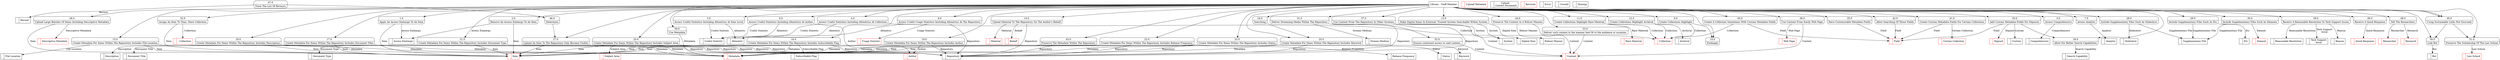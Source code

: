 digraph dfd2{ 
node[shape=record]
200 [label="<f0>  |<f1> Access Embargo " ];
201 [label="<f0>  |<f1> Item " color=red];
202 [label="<f0>  |<f1> Analytic " ];
203 [label="<f0>  |<f1> Useful Statistic " ];
204 [label="<f0>  |<f1> Comprehensive " ];
205 [label="<f0>  |<f1> Altmetric " ];
206 [label="<f0>  |<f1> Collection " color=red];
207 [label="<f0>  |<f1> Repository " ];
208 [label="<f0>  |<f1> Author " color=red];
209 [label="<f0>  |<f1> Rare Material " color=red];
210 [label="<f0>  |<f1> Archival " ];
211 [label="<f0>  |<f1> System " ];
212 [label="<f0>  |<f1> Digital Item " ];
213 [label="<f0>  |<f1> Material " color=red];
214 [label="<f0>  |<f1> Behalf " color=red];
215 [label="<f0>  |<f1> Metadata " color=red];
216 [label="<f0>  |<f1> Description " ];
217 [label="<f0>  |<f1> Subscribable Flag " ];
218 [label="<f0>  |<f1> Document Title " ];
219 [label="<f0>  |<f1> Subject Area " color=red];
220 [label="<f0>  |<f1> Keyword " ];
221 [label="<f0>  |<f1> Document Type " ];
222 [label="<f0>  |<f1> Release Frequency " ];
223 [label="<f0>  |<f1> Status " ];
224 [label="<f0>  |<f1> File Location " ];
225 [label="<f0>  |<f1> Descriptive Metadata " color=red];
226 [label="<f0>  |<f1> Etc " ];
227 [label="<f0>  |<f1> Supplementary File " ];
228 [label="<f0>  |<f1> Slideshow " ];
229 [label="<f0>  |<f1> Dataset " color=red];
230 [label="<f0>  |<f1> Stream Medium " ];
231 [label="<f0>  |<f1> , Collection " color=red];
232 [label="<f0>  |<f1> Deposit " color=red];
233 [label="<f0>  |<f1> Content " color=red];
234 [label="<f0>  |<f1> Web Page " color=red];
235 [label="<f0>  |<f1> Upload Metadata " color=red];
236 [label="<f0>  |<f1> Upload ,\nCorrect Document " ];
237 [label="<f0>  |<f1> Revision " color=red];
238 [label="<f0>  |<f1> Reason " ];
239 [label="<f0>  |<f1> Error " ];
240 [label="<f0>  |<f1> Quick Response " color=red];
241 [label="<f0>  |<f1> Reasonable Resolution " ];
242 [label="<f0>  |<f1> Certain Collection " color=red];
243 [label="<f0>  |<f1> Field " color=red];
244 [label="<f0>  |<f1> Robust Manner " ];
245 [label="<f0>  |<f1> Revisor " ];
246 [label="<f0>  |<f1> Cornell " ];
247 [label="<f0>  |<f1> Researcher " color=red];
248 [label="<f0>  |<f1> Sharing " ];
249 [label="<f0>  |<f1> Research " color=red];
250 [label="<f0>  |<f1> Rot " ];
251 [label="<f0>  |<f1> Law School " color=red];
252 [label="<f0>  |<f1> Usage Statistic " color=red];
253 [label="<f0>  |<f1> Search Capability " ];
254 [label="<f0>  |<f1> Tech Support\nIssue " ];
255 [label="<f0>  |<f1> Custom " ];
256 [label="Library , Staff Member" shape=box];
257 [label="{<f0> 1.0|<f1> Apply An Access Embargo To An Item }" shape=Mrecord];
258 [label="{<f0> 2.0|<f1> Remove An Access Embargo To An Item }" shape=Mrecord];
259 [label="{<f0> 3.0|<f1> Access Useful Statistics Including Altmetrics At Item Level }" shape=Mrecord];
260 [label="{<f0> 4.0|<f1> Access Useful Statistics Including Altmetrics At Collection }" shape=Mrecord];
261 [label="{<f0> 5.0|<f1> Access Comprehensive }" shape=Mrecord];
262 [label="{<f0> 6.0|<f1> Access Useful Statistics Including Altmetrics At Author }" shape=Mrecord];
263 [label="{<f0> 7.0|<f1> Access Analytic }" shape=Mrecord];
264 [label="{<f0> 8.0|<f1> Access Useful Usage Statistics Including Altmetrics At The Repository }" shape=Mrecord];
265 [label="{<f0> 9.0|<f1> Create Collections Highlight }" shape=Mrecord];
266 [label="{<f0> 10.0|<f1> Endanger }" shape=Mrecord];
267 [label="{<f0> 11.0|<f1> Create Collections Highlight Rare Material }" shape=Mrecord];
268 [label="{<f0> 12.0|<f1> Create Collections Highlight Archival }" shape=Mrecord];
269 [label="{<f0> 13.0|<f1> Make Digital Items In External, Trusted System Searchable Within System }" shape=Mrecord];
270 [label="{<f0> 14.0|<f1> Upload Material To The Repository On The Author's Behalf }" shape=Mrecord];
271 [label="{<f0> 15.0|<f1> Create Metadata For Items Within The Repository Includes File Location }" shape=Mrecord];
272 [label="{<f0> 16.0|<f1> Create Metadata For Items Within The Repository Includes Subscribable Flag }" shape=Mrecord];
273 [label="{<f0> 17.0|<f1> Create Metadata For Items Within The Repository Includes Document Title }" shape=Mrecord];
274 [label="{<f0> 18.0|<f1> Create Metadata For Items Within The Repository Includes Description }" shape=Mrecord];
275 [label="{<f0> 19.0|<f1> Create Metadata For Items Within The Repository Includes Author }" shape=Mrecord];
276 [label="{<f0> 20.0|<f1> Create Metadata For Items Within The Repository Includes Subject Area }" shape=Mrecord];
277 [label="{<f0> 21.0|<f1> Create Metadata For Items Within The Repository Includes Document Type }" shape=Mrecord];
278 [label="{<f0> 22.0|<f1> Create Metadata For Items Within The Repository Includes Release Frequency }" shape=Mrecord];
279 [label="{<f0> 23.0|<f1> Create Metadata For Items Within The Repository Includes Status }" shape=Mrecord];
280 [label="{<f0> 24.0|<f1> Searching }" shape=Mrecord];
281 [label="{<f0> 25.0|<f1> Create Metadata For Items Within The Repository Includes Keyword }" shape=Mrecord];
282 [label="{<f0> 26.0|<f1> Upload Large Batches Of Items Including Descriptive Metadata }" shape=Mrecord];
283 [label="{<f0> 27.0|<f1> Upload An Item To The Repository Only Become Visible }" shape=Mrecord];
284 [label="{<f0> 28.0|<f1> Include Supplementary Files Such As Slideshow }" shape=Mrecord];
285 [label="{<f0> 29.0|<f1> Include Supplementary Files Such As Etc }" shape=Mrecord];
286 [label="{<f0> 30.0|<f1> Include Supplementary Files Such As Datasets }" shape=Mrecord];
287 [label="{<f0> 31.0|<f1> Deliver Streaming Media Within The Repository }" shape=Mrecord];
288 [label="{<f0> 32.0|<f1> Assign An Item To Than, More Collection }" shape=Mrecord];
289 [label="{<f0> 33.0|<f1> Add Custom Metadata Fields For Deposits }" shape=Mrecord];
290 [label="{<f0> 34.0|<f1> Allow For Better Search Capabilities }" shape=Mrecord];
291 [label="{<f0> 35.0|<f1> Have Customizable Metadata Fields }" shape=Mrecord];
292 [label="{<f0> 36.0|<f1> Use Metadata }" shape=Mrecord];
293 [label="{<f0> 37.0|<f1> Use Content From The Repository In Other Systems }" shape=Mrecord];
294 [label="{<f0> 38.0|<f1> Use Content From Easily Web Page }" shape=Mrecord];
295 [label="{<f0> 39.0|<f1> Receive A Reasonable Resolution To Tech Support Issues }" shape=Mrecord];
296 [label="{<f0> 40.0|<f1> Receive A Quick Response }" shape=Mrecord];
297 [label="{<f0> 41.0|<f1> Create Custom Metadata Fields For Certain Collections }" shape=Mrecord];
298 [label="{<f0> 42.0|<f1> Allow Searching Of Those Fields }" shape=Mrecord];
299 [label="{<f0> 43.0|<f1> Preserve The Metadata Within The Repository }" shape=Mrecord];
300 [label="{<f0> 44.0|<f1> Preserve The Content In A Robust Manner }" shape=Mrecord];
301 [label="{<f0> 45.0|<f1> Create A Collection Sometimes With Custom Metadata Fields }" shape=Mrecord];
302 [label="{<f0> 46.0|<f1> Determine }" shape=Mrecord];
303 [label="{<f0> 47.0|<f1> Trace The List Of Revisors }" shape=Mrecord];
304 [label="{<f0> 48.0|<f1> Tell The Researchers }" shape=Mrecord];
305 [label="{<f0> 49.0|<f1> Using Sustainable Links Not Succumb }" shape=Mrecord];
306 [label="{<f0> 50.0|<f1> Link Rot }" shape=Mrecord];
307 [label="{<f0> 51.0|<f1> Preserve The Scholarship Of The Law School }" shape=Mrecord];
52 [label="{<f0> 52.0|<f1> Ensure continued access to said content. }" shape=Mrecord];
287 -> 52
52 -> 233  [label="Content"]
53 [label="{<f0> 53.0|<f1> Deliver such content in the manner best fit to the audience or occasion. }" shape=Mrecord];
256 -> 53
53 -> 233  [label="Content"]
256 -> 257
256 -> 258
256 -> 259
256 -> 260
256 -> 261
256 -> 262
256 -> 263
256 -> 264
256 -> 265
256 -> 266
256 -> 267
256 -> 268
256 -> 269
256 -> 270
256 -> 271
256 -> 272
256 -> 273
256 -> 274
256 -> 275
256 -> 276
256 -> 277
256 -> 278
256 -> 279
256 -> 280
256 -> 281
256 -> 282
256 -> 283
256 -> 284
256 -> 285
256 -> 286
256 -> 287
256 -> 288
256 -> 289
256 -> 290
256 -> 291
256 -> 292
256 -> 293
256 -> 294
256 -> 295
256 -> 296
256 -> 297
256 -> 298
256 -> 299
256 -> 300
256 -> 301
256 -> 304
256 -> 305
256 -> 305
256 -> 306
256 -> 307
257 -> 200 [label="Access Embargo"]
257 -> 201 [label="Item"]
258 -> 200 [label="Access Embargo"]
258 -> 201 [label="Item"]
259 -> 203 [label="Useful Statistic"]
259 -> 205 [label="Altmetric"]
260 -> 206 [label="Collection"]
260 -> 203 [label="Useful Statistic"]
260 -> 205 [label="Altmetric"]
261 -> 204 [label="Comprehensive"]
262 -> 208 [label="Author"]
262 -> 203 [label="Useful Statistic"]
262 -> 205 [label="Altmetric"]
263 -> 202 [label="Analytic"]
264 -> 252 [label="Usage Statistic"]
264 -> 205 [label="Altmetric"]
264 -> 207 [label="Repository"]
265 -> 266
265 -> 206 [label="Collection"]
267 -> 209 [label="Rare Material"]
267 -> 206 [label="Collection"]
268 -> 210 [label="Archival"]
268 -> 206 [label="Collection"]
269 -> 212 [label="Digital Item"]
269 -> 211 [label="System"]
270 -> 213 [label="Material"]
270 -> 214 [label="Behalf"]
270 -> 207 [label="Repository"]
271 -> 224 [label="File Location"]
271 -> 201 [label="Item"]
271 -> 207 [label="Repository"]
271 -> 215 [label="Metadata"]
272 -> 217 [label="Subscribable Flag"]
272 -> 201 [label="Item"]
272 -> 207 [label="Repository"]
272 -> 215 [label="Metadata"]
273 -> 215 [label="Metadata"]
273 -> 218 [label="Document Title"]
273 -> 201 [label="Item"]
273 -> 207 [label="Repository"]
274 -> 216 [label="Description"]
274 -> 201 [label="Item"]
274 -> 207 [label="Repository"]
274 -> 215 [label="Metadata"]
275 -> 208 [label="Author"]
275 -> 201 [label="Item"]
275 -> 207 [label="Repository"]
275 -> 215 [label="Metadata"]
276 -> 219 [label="Subject Area"]
276 -> 201 [label="Item"]
276 -> 207 [label="Repository"]
276 -> 215 [label="Metadata"]
277 -> 221 [label="Document Type"]
277 -> 201 [label="Item"]
277 -> 207 [label="Repository"]
277 -> 215 [label="Metadata"]
278 -> 222 [label="Release Frequency"]
278 -> 201 [label="Item"]
278 -> 207 [label="Repository"]
278 -> 215 [label="Metadata"]
279 -> 223 [label="Status"]
279 -> 201 [label="Item"]
279 -> 207 [label="Repository"]
279 -> 215 [label="Metadata"]
280 -> 281
281 -> 220 [label="Keyword"]
281 -> 201 [label="Item"]
281 -> 207 [label="Repository"]
281 -> 215 [label="Metadata"]
282 -> 225 [label="Descriptive Metadata"]
282 -> 201 [label="Item"]
283 -> 201 [label="Item"]
283 -> 207 [label="Repository"]
284 -> 228 [label="Slideshow"]
284 -> 227 [label="Supplementary File"]
285 -> 226 [label="Etc"]
285 -> 227 [label="Supplementary File"]
286 -> 227 [label="Supplementary File"]
286 -> 229 [label="Dataset"]
287 -> 230 [label="Stream Medium"]
287 -> 207 [label="Repository"]
288 -> 231 [label=", Collection"]
288 -> 201 [label="Item"]
289 -> 290
289 -> 232 [label="Deposit"]
289 -> 243 [label="Field"]
290 -> 253 [label="Search Capability"]
291 -> 243 [label="Field"]
292 -> 215 [label="Metadata"]
293 -> 233 [label="Content"]
293 -> 207 [label="Repository"]
293 -> 211 [label="System"]
294 -> 234 [label="Web Page"]
294 -> 233 [label="Content"]
295 -> 241 [label="Reasonable Resolution"]
295 -> 254 [label="Tech Support\nIssue"]
296 -> 240 [label="Quick Response"]
297 -> 242 [label="Certain Collection"]
297 -> 243 [label="Field"]
298 -> 243 [label="Field"]
299 -> 207 [label="Repository"]
299 -> 215 [label="Metadata"]
300 -> 244 [label="Robust Manner"]
300 -> 233 [label="Content"]
301 -> 206 [label="Collection"]
301 -> 243 [label="Field"]
302 -> 283
303 -> 302
303 -> 245 [label="Revisor"]
304 -> 247 [label="Researcher"]
305 -> 306
305 -> 307
306 -> 250 [label="Rot"]
307 -> 251 [label="Law School"]
295 -> 238 [label="Reason"]
304 -> 249 [label="Research"]
289 -> 255 [label="Custom"]
}